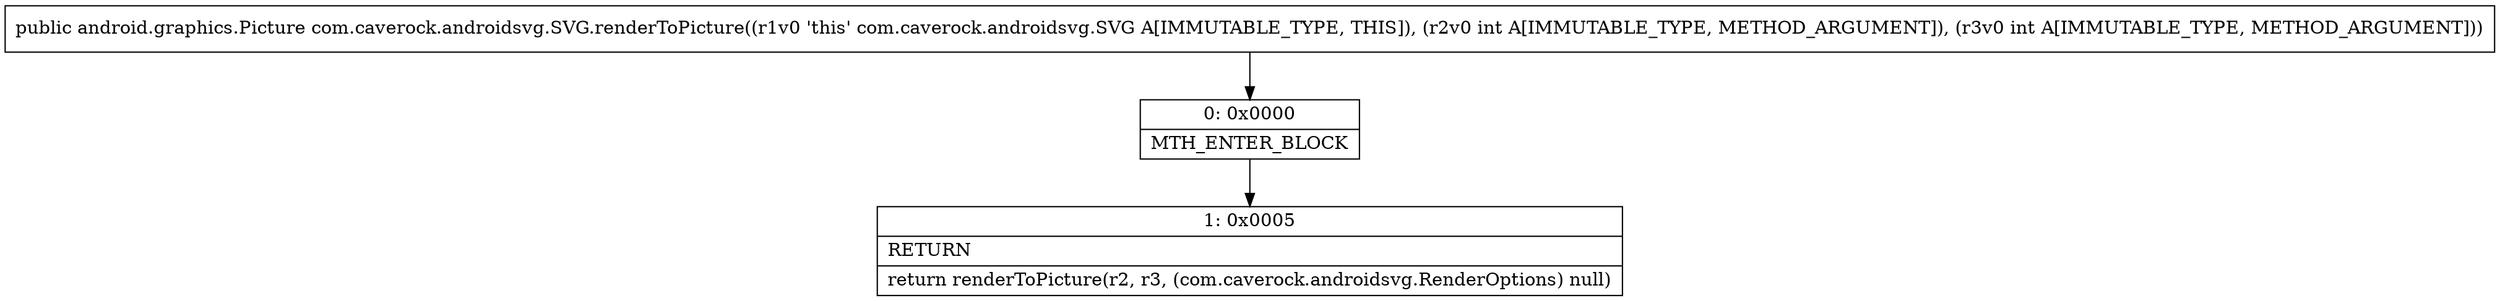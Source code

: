 digraph "CFG forcom.caverock.androidsvg.SVG.renderToPicture(II)Landroid\/graphics\/Picture;" {
Node_0 [shape=record,label="{0\:\ 0x0000|MTH_ENTER_BLOCK\l}"];
Node_1 [shape=record,label="{1\:\ 0x0005|RETURN\l|return renderToPicture(r2, r3, (com.caverock.androidsvg.RenderOptions) null)\l}"];
MethodNode[shape=record,label="{public android.graphics.Picture com.caverock.androidsvg.SVG.renderToPicture((r1v0 'this' com.caverock.androidsvg.SVG A[IMMUTABLE_TYPE, THIS]), (r2v0 int A[IMMUTABLE_TYPE, METHOD_ARGUMENT]), (r3v0 int A[IMMUTABLE_TYPE, METHOD_ARGUMENT])) }"];
MethodNode -> Node_0;
Node_0 -> Node_1;
}

